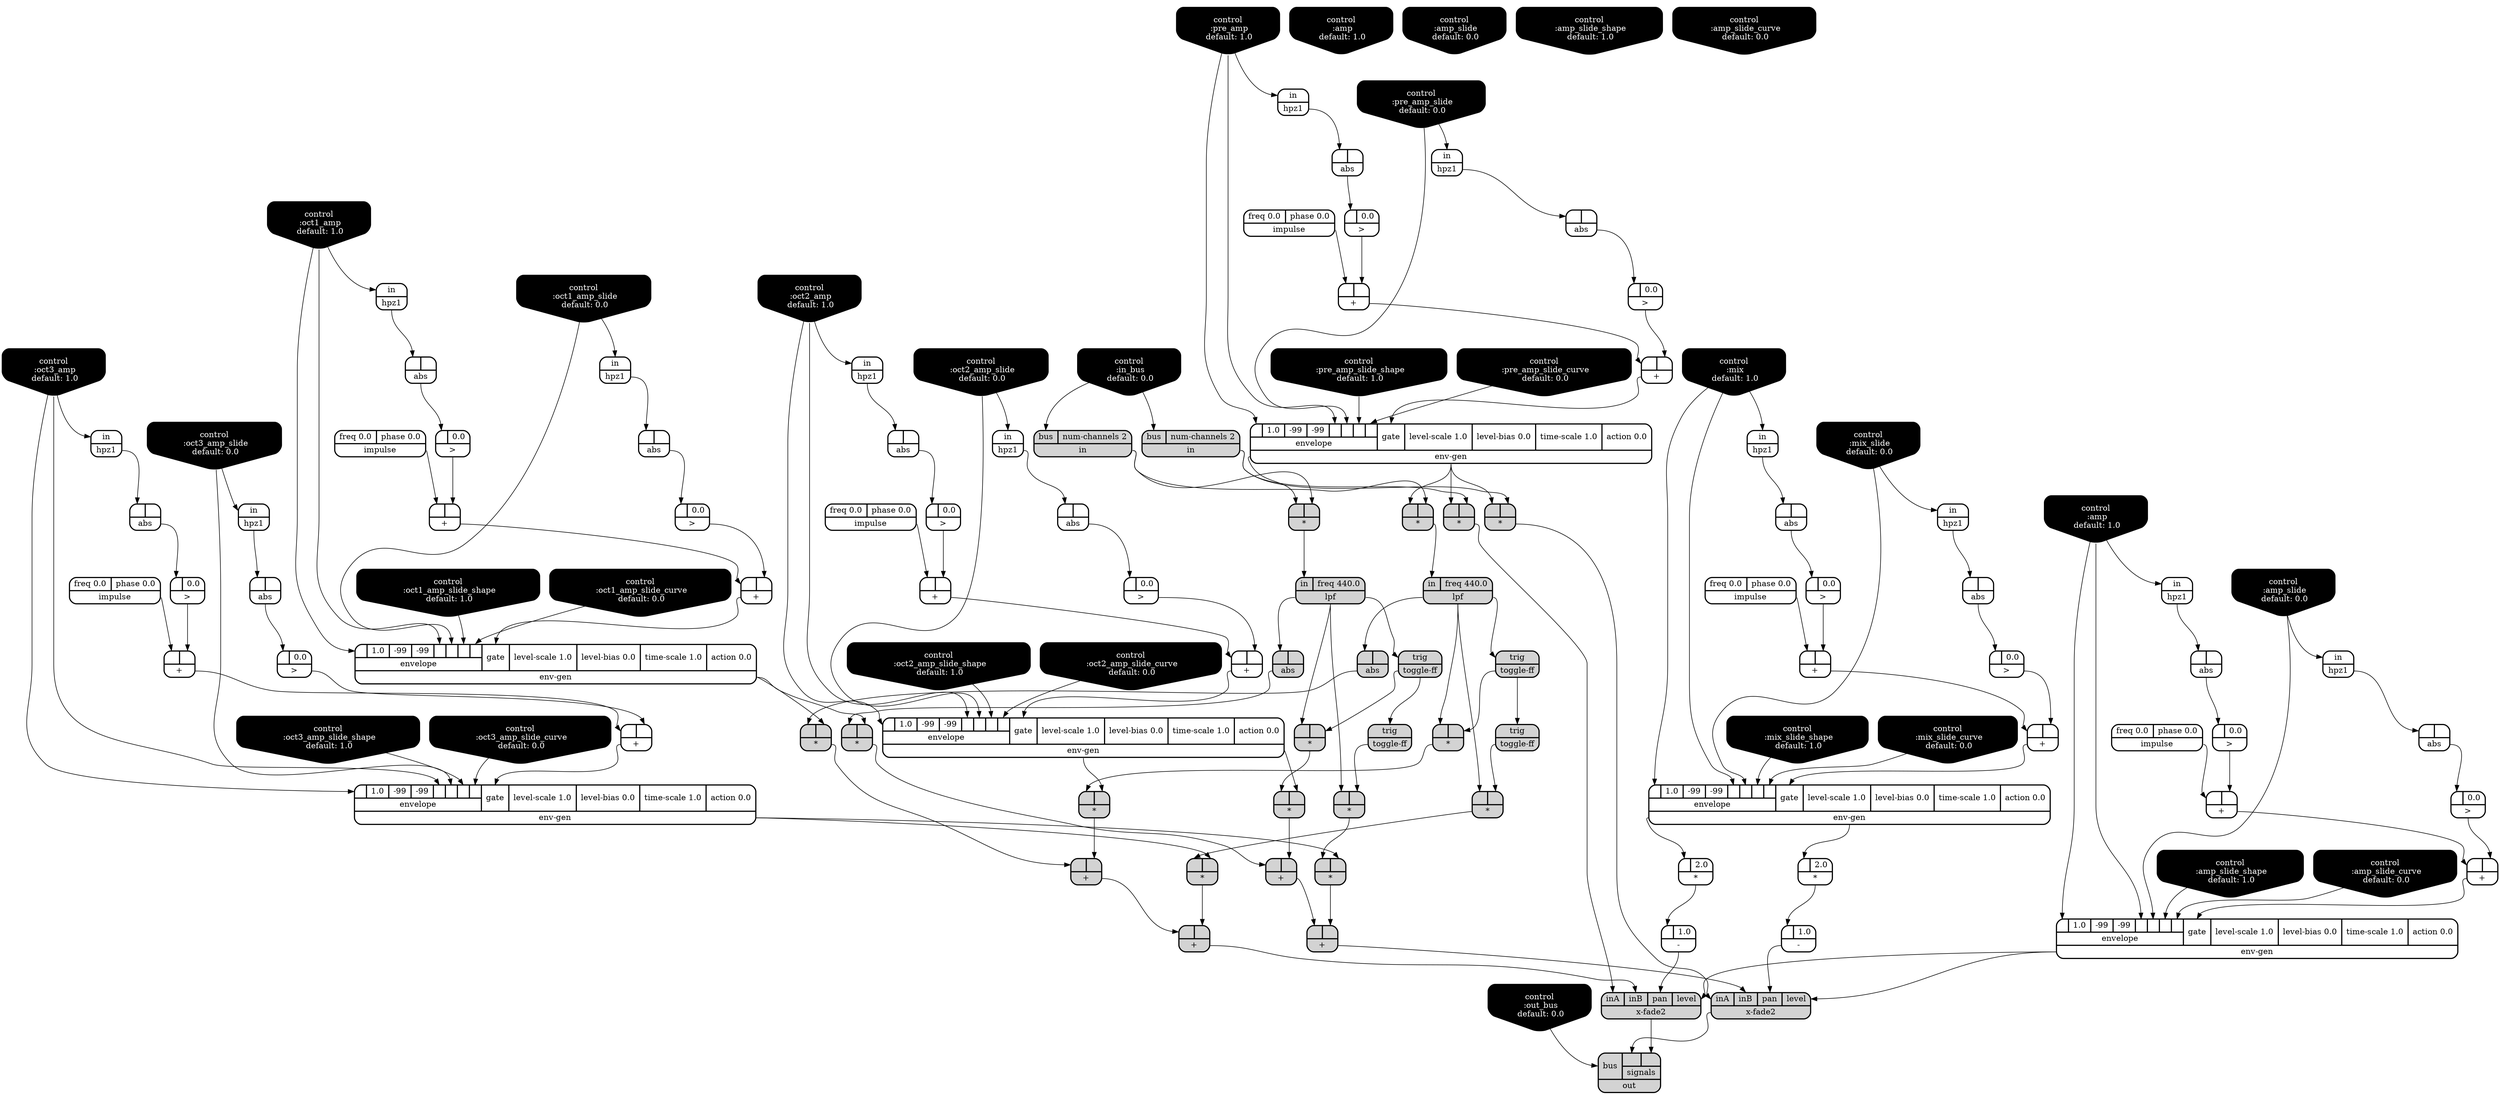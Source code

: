 digraph synthdef {
59 [label = "{{ <a> |<b> } |<__UG_NAME__>* }" style="filled, bold, rounded"  shape=record rankdir=LR];
63 [label = "{{ <a> |<b> } |<__UG_NAME__>* }" style="filled, bold, rounded"  shape=record rankdir=LR];
64 [label = "{{ <a> |<b> } |<__UG_NAME__>* }" style="filled, bold, rounded"  shape=record rankdir=LR];
76 [label = "{{ <a> |<b> } |<__UG_NAME__>* }" style="filled, bold, rounded"  shape=record rankdir=LR];
78 [label = "{{ <a> |<b> } |<__UG_NAME__>* }" style="filled, bold, rounded"  shape=record rankdir=LR];
79 [label = "{{ <a> |<b> } |<__UG_NAME__>* }" style="filled, bold, rounded"  shape=record rankdir=LR];
82 [label = "{{ <a> |<b> } |<__UG_NAME__>* }" style="filled, bold, rounded"  shape=record rankdir=LR];
93 [label = "{{ <a> |<b> } |<__UG_NAME__>* }" style="filled, bold, rounded"  shape=record rankdir=LR];
101 [label = "{{ <a> |<b> 2.0} |<__UG_NAME__>* }" style="bold, rounded" shape=record rankdir=LR];
112 [label = "{{ <a> |<b> } |<__UG_NAME__>* }" style="filled, bold, rounded"  shape=record rankdir=LR];
114 [label = "{{ <a> |<b> } |<__UG_NAME__>* }" style="filled, bold, rounded"  shape=record rankdir=LR];
115 [label = "{{ <a> |<b> } |<__UG_NAME__>* }" style="filled, bold, rounded"  shape=record rankdir=LR];
116 [label = "{{ <a> |<b> } |<__UG_NAME__>* }" style="filled, bold, rounded"  shape=record rankdir=LR];
118 [label = "{{ <a> |<b> } |<__UG_NAME__>* }" style="filled, bold, rounded"  shape=record rankdir=LR];
119 [label = "{{ <a> |<b> } |<__UG_NAME__>* }" style="filled, bold, rounded"  shape=record rankdir=LR];
121 [label = "{{ <a> |<b> 2.0} |<__UG_NAME__>* }" style="bold, rounded" shape=record rankdir=LR];
35 [label = "{{ <a> |<b> } |<__UG_NAME__>+ }" style="bold, rounded" shape=record rankdir=LR];
40 [label = "{{ <a> |<b> } |<__UG_NAME__>+ }" style="bold, rounded" shape=record rankdir=LR];
44 [label = "{{ <a> |<b> } |<__UG_NAME__>+ }" style="bold, rounded" shape=record rankdir=LR];
57 [label = "{{ <a> |<b> } |<__UG_NAME__>+ }" style="bold, rounded" shape=record rankdir=LR];
70 [label = "{{ <a> |<b> } |<__UG_NAME__>+ }" style="bold, rounded" shape=record rankdir=LR];
74 [label = "{{ <a> |<b> } |<__UG_NAME__>+ }" style="bold, rounded" shape=record rankdir=LR];
80 [label = "{{ <a> |<b> } |<__UG_NAME__>+ }" style="filled, bold, rounded"  shape=record rankdir=LR];
87 [label = "{{ <a> |<b> } |<__UG_NAME__>+ }" style="bold, rounded" shape=record rankdir=LR];
91 [label = "{{ <a> |<b> } |<__UG_NAME__>+ }" style="bold, rounded" shape=record rankdir=LR];
94 [label = "{{ <a> |<b> } |<__UG_NAME__>+ }" style="filled, bold, rounded"  shape=record rankdir=LR];
98 [label = "{{ <a> |<b> } |<__UG_NAME__>+ }" style="bold, rounded" shape=record rankdir=LR];
99 [label = "{{ <a> |<b> } |<__UG_NAME__>+ }" style="bold, rounded" shape=record rankdir=LR];
105 [label = "{{ <a> |<b> } |<__UG_NAME__>+ }" style="bold, rounded" shape=record rankdir=LR];
109 [label = "{{ <a> |<b> } |<__UG_NAME__>+ }" style="bold, rounded" shape=record rankdir=LR];
117 [label = "{{ <a> |<b> } |<__UG_NAME__>+ }" style="filled, bold, rounded"  shape=record rankdir=LR];
120 [label = "{{ <a> |<b> } |<__UG_NAME__>+ }" style="filled, bold, rounded"  shape=record rankdir=LR];
102 [label = "{{ <a> |<b> 1.0} |<__UG_NAME__>- }" style="bold, rounded" shape=record rankdir=LR];
122 [label = "{{ <a> |<b> 1.0} |<__UG_NAME__>- }" style="bold, rounded" shape=record rankdir=LR];
34 [label = "{{ <a> |<b> 0.0} |<__UG_NAME__>\> }" style="bold, rounded" shape=record rankdir=LR];
39 [label = "{{ <a> |<b> 0.0} |<__UG_NAME__>\> }" style="bold, rounded" shape=record rankdir=LR];
43 [label = "{{ <a> |<b> 0.0} |<__UG_NAME__>\> }" style="bold, rounded" shape=record rankdir=LR];
50 [label = "{{ <a> |<b> 0.0} |<__UG_NAME__>\> }" style="bold, rounded" shape=record rankdir=LR];
56 [label = "{{ <a> |<b> 0.0} |<__UG_NAME__>\> }" style="bold, rounded" shape=record rankdir=LR];
69 [label = "{{ <a> |<b> 0.0} |<__UG_NAME__>\> }" style="bold, rounded" shape=record rankdir=LR];
73 [label = "{{ <a> |<b> 0.0} |<__UG_NAME__>\> }" style="bold, rounded" shape=record rankdir=LR];
86 [label = "{{ <a> |<b> 0.0} |<__UG_NAME__>\> }" style="bold, rounded" shape=record rankdir=LR];
90 [label = "{{ <a> |<b> 0.0} |<__UG_NAME__>\> }" style="bold, rounded" shape=record rankdir=LR];
97 [label = "{{ <a> |<b> 0.0} |<__UG_NAME__>\> }" style="bold, rounded" shape=record rankdir=LR];
104 [label = "{{ <a> |<b> 0.0} |<__UG_NAME__>\> }" style="bold, rounded" shape=record rankdir=LR];
108 [label = "{{ <a> |<b> 0.0} |<__UG_NAME__>\> }" style="bold, rounded" shape=record rankdir=LR];
33 [label = "{{ <a> |<b> } |<__UG_NAME__>abs }" style="bold, rounded" shape=record rankdir=LR];
38 [label = "{{ <a> |<b> } |<__UG_NAME__>abs }" style="bold, rounded" shape=record rankdir=LR];
42 [label = "{{ <a> |<b> } |<__UG_NAME__>abs }" style="bold, rounded" shape=record rankdir=LR];
49 [label = "{{ <a> |<b> } |<__UG_NAME__>abs }" style="bold, rounded" shape=record rankdir=LR];
55 [label = "{{ <a> |<b> } |<__UG_NAME__>abs }" style="bold, rounded" shape=record rankdir=LR];
66 [label = "{{ <a> |<b> } |<__UG_NAME__>abs }" style="filled, bold, rounded"  shape=record rankdir=LR];
68 [label = "{{ <a> |<b> } |<__UG_NAME__>abs }" style="bold, rounded" shape=record rankdir=LR];
72 [label = "{{ <a> |<b> } |<__UG_NAME__>abs }" style="bold, rounded" shape=record rankdir=LR];
85 [label = "{{ <a> |<b> } |<__UG_NAME__>abs }" style="bold, rounded" shape=record rankdir=LR];
89 [label = "{{ <a> |<b> } |<__UG_NAME__>abs }" style="bold, rounded" shape=record rankdir=LR];
96 [label = "{{ <a> |<b> } |<__UG_NAME__>abs }" style="bold, rounded" shape=record rankdir=LR];
103 [label = "{{ <a> |<b> } |<__UG_NAME__>abs }" style="bold, rounded" shape=record rankdir=LR];
107 [label = "{{ <a> |<b> } |<__UG_NAME__>abs }" style="bold, rounded" shape=record rankdir=LR];
113 [label = "{{ <a> |<b> } |<__UG_NAME__>abs }" style="filled, bold, rounded"  shape=record rankdir=LR];
0 [label = "control
 :amp
 default: 1.0" shape=invhouse style="rounded, filled, bold" fillcolor=black fontcolor=white ]; 
1 [label = "control
 :amp_slide
 default: 0.0" shape=invhouse style="rounded, filled, bold" fillcolor=black fontcolor=white ]; 
2 [label = "control
 :amp_slide_shape
 default: 1.0" shape=invhouse style="rounded, filled, bold" fillcolor=black fontcolor=white ]; 
3 [label = "control
 :amp_slide_curve
 default: 0.0" shape=invhouse style="rounded, filled, bold" fillcolor=black fontcolor=white ]; 
4 [label = "control
 :mix
 default: 1.0" shape=invhouse style="rounded, filled, bold" fillcolor=black fontcolor=white ]; 
5 [label = "control
 :mix_slide
 default: 0.0" shape=invhouse style="rounded, filled, bold" fillcolor=black fontcolor=white ]; 
6 [label = "control
 :mix_slide_shape
 default: 1.0" shape=invhouse style="rounded, filled, bold" fillcolor=black fontcolor=white ]; 
7 [label = "control
 :mix_slide_curve
 default: 0.0" shape=invhouse style="rounded, filled, bold" fillcolor=black fontcolor=white ]; 
8 [label = "control
 :pre_amp
 default: 1.0" shape=invhouse style="rounded, filled, bold" fillcolor=black fontcolor=white ]; 
9 [label = "control
 :pre_amp_slide
 default: 0.0" shape=invhouse style="rounded, filled, bold" fillcolor=black fontcolor=white ]; 
10 [label = "control
 :pre_amp_slide_shape
 default: 1.0" shape=invhouse style="rounded, filled, bold" fillcolor=black fontcolor=white ]; 
11 [label = "control
 :pre_amp_slide_curve
 default: 0.0" shape=invhouse style="rounded, filled, bold" fillcolor=black fontcolor=white ]; 
12 [label = "control
 :amp
 default: 1.0" shape=invhouse style="rounded, filled, bold" fillcolor=black fontcolor=white ]; 
13 [label = "control
 :amp_slide
 default: 0.0" shape=invhouse style="rounded, filled, bold" fillcolor=black fontcolor=white ]; 
14 [label = "control
 :amp_slide_shape
 default: 1.0" shape=invhouse style="rounded, filled, bold" fillcolor=black fontcolor=white ]; 
15 [label = "control
 :amp_slide_curve
 default: 0.0" shape=invhouse style="rounded, filled, bold" fillcolor=black fontcolor=white ]; 
16 [label = "control
 :oct1_amp
 default: 1.0" shape=invhouse style="rounded, filled, bold" fillcolor=black fontcolor=white ]; 
17 [label = "control
 :oct1_amp_slide
 default: 0.0" shape=invhouse style="rounded, filled, bold" fillcolor=black fontcolor=white ]; 
18 [label = "control
 :oct1_amp_slide_shape
 default: 1.0" shape=invhouse style="rounded, filled, bold" fillcolor=black fontcolor=white ]; 
19 [label = "control
 :oct1_amp_slide_curve
 default: 0.0" shape=invhouse style="rounded, filled, bold" fillcolor=black fontcolor=white ]; 
20 [label = "control
 :oct2_amp
 default: 1.0" shape=invhouse style="rounded, filled, bold" fillcolor=black fontcolor=white ]; 
21 [label = "control
 :oct2_amp_slide
 default: 0.0" shape=invhouse style="rounded, filled, bold" fillcolor=black fontcolor=white ]; 
22 [label = "control
 :oct2_amp_slide_shape
 default: 1.0" shape=invhouse style="rounded, filled, bold" fillcolor=black fontcolor=white ]; 
23 [label = "control
 :oct2_amp_slide_curve
 default: 0.0" shape=invhouse style="rounded, filled, bold" fillcolor=black fontcolor=white ]; 
24 [label = "control
 :oct3_amp
 default: 1.0" shape=invhouse style="rounded, filled, bold" fillcolor=black fontcolor=white ]; 
25 [label = "control
 :oct3_amp_slide
 default: 0.0" shape=invhouse style="rounded, filled, bold" fillcolor=black fontcolor=white ]; 
26 [label = "control
 :oct3_amp_slide_shape
 default: 1.0" shape=invhouse style="rounded, filled, bold" fillcolor=black fontcolor=white ]; 
27 [label = "control
 :oct3_amp_slide_curve
 default: 0.0" shape=invhouse style="rounded, filled, bold" fillcolor=black fontcolor=white ]; 
28 [label = "control
 :in_bus
 default: 0.0" shape=invhouse style="rounded, filled, bold" fillcolor=black fontcolor=white ]; 
29 [label = "control
 :out_bus
 default: 0.0" shape=invhouse style="rounded, filled, bold" fillcolor=black fontcolor=white ]; 
45 [label = "{{ {{<envelope___control___0>|1.0|-99|-99|<envelope___control___4>|<envelope___control___5>|<envelope___control___6>|<envelope___control___7>}|envelope}|<gate> gate|<level____scale> level-scale 1.0|<level____bias> level-bias 0.0|<time____scale> time-scale 1.0|<action> action 0.0} |<__UG_NAME__>env-gen }" style="bold, rounded" shape=record rankdir=LR];
58 [label = "{{ {{<envelope___control___0>|1.0|-99|-99|<envelope___control___4>|<envelope___control___5>|<envelope___control___6>|<envelope___control___7>}|envelope}|<gate> gate|<level____scale> level-scale 1.0|<level____bias> level-bias 0.0|<time____scale> time-scale 1.0|<action> action 0.0} |<__UG_NAME__>env-gen }" style="bold, rounded" shape=record rankdir=LR];
75 [label = "{{ {{<envelope___control___0>|1.0|-99|-99|<envelope___control___4>|<envelope___control___5>|<envelope___control___6>|<envelope___control___7>}|envelope}|<gate> gate|<level____scale> level-scale 1.0|<level____bias> level-bias 0.0|<time____scale> time-scale 1.0|<action> action 0.0} |<__UG_NAME__>env-gen }" style="bold, rounded" shape=record rankdir=LR];
92 [label = "{{ {{<envelope___control___0>|1.0|-99|-99|<envelope___control___4>|<envelope___control___5>|<envelope___control___6>|<envelope___control___7>}|envelope}|<gate> gate|<level____scale> level-scale 1.0|<level____bias> level-bias 0.0|<time____scale> time-scale 1.0|<action> action 0.0} |<__UG_NAME__>env-gen }" style="bold, rounded" shape=record rankdir=LR];
100 [label = "{{ {{<envelope___control___0>|1.0|-99|-99|<envelope___control___4>|<envelope___control___5>|<envelope___control___6>|<envelope___control___7>}|envelope}|<gate> gate|<level____scale> level-scale 1.0|<level____bias> level-bias 0.0|<time____scale> time-scale 1.0|<action> action 0.0} |<__UG_NAME__>env-gen }" style="bold, rounded" shape=record rankdir=LR];
110 [label = "{{ {{<envelope___control___0>|1.0|-99|-99|<envelope___control___4>|<envelope___control___5>|<envelope___control___6>|<envelope___control___7>}|envelope}|<gate> gate|<level____scale> level-scale 1.0|<level____bias> level-bias 0.0|<time____scale> time-scale 1.0|<action> action 0.0} |<__UG_NAME__>env-gen }" style="bold, rounded" shape=record rankdir=LR];
32 [label = "{{ <in> in} |<__UG_NAME__>hpz1 }" style="bold, rounded" shape=record rankdir=LR];
37 [label = "{{ <in> in} |<__UG_NAME__>hpz1 }" style="bold, rounded" shape=record rankdir=LR];
41 [label = "{{ <in> in} |<__UG_NAME__>hpz1 }" style="bold, rounded" shape=record rankdir=LR];
46 [label = "{{ <in> in} |<__UG_NAME__>hpz1 }" style="bold, rounded" shape=record rankdir=LR];
48 [label = "{{ <in> in} |<__UG_NAME__>hpz1 }" style="bold, rounded" shape=record rankdir=LR];
54 [label = "{{ <in> in} |<__UG_NAME__>hpz1 }" style="bold, rounded" shape=record rankdir=LR];
67 [label = "{{ <in> in} |<__UG_NAME__>hpz1 }" style="bold, rounded" shape=record rankdir=LR];
71 [label = "{{ <in> in} |<__UG_NAME__>hpz1 }" style="bold, rounded" shape=record rankdir=LR];
84 [label = "{{ <in> in} |<__UG_NAME__>hpz1 }" style="bold, rounded" shape=record rankdir=LR];
88 [label = "{{ <in> in} |<__UG_NAME__>hpz1 }" style="bold, rounded" shape=record rankdir=LR];
95 [label = "{{ <in> in} |<__UG_NAME__>hpz1 }" style="bold, rounded" shape=record rankdir=LR];
106 [label = "{{ <in> in} |<__UG_NAME__>hpz1 }" style="bold, rounded" shape=record rankdir=LR];
30 [label = "{{ <freq> freq 0.0|<phase> phase 0.0} |<__UG_NAME__>impulse }" style="bold, rounded" shape=record rankdir=LR];
31 [label = "{{ <freq> freq 0.0|<phase> phase 0.0} |<__UG_NAME__>impulse }" style="bold, rounded" shape=record rankdir=LR];
36 [label = "{{ <freq> freq 0.0|<phase> phase 0.0} |<__UG_NAME__>impulse }" style="bold, rounded" shape=record rankdir=LR];
47 [label = "{{ <freq> freq 0.0|<phase> phase 0.0} |<__UG_NAME__>impulse }" style="bold, rounded" shape=record rankdir=LR];
53 [label = "{{ <freq> freq 0.0|<phase> phase 0.0} |<__UG_NAME__>impulse }" style="bold, rounded" shape=record rankdir=LR];
83 [label = "{{ <freq> freq 0.0|<phase> phase 0.0} |<__UG_NAME__>impulse }" style="bold, rounded" shape=record rankdir=LR];
51 [label = "{{ <bus> bus|<num____channels> num-channels 2} |<__UG_NAME__>in }" style="filled, bold, rounded"  shape=record rankdir=LR];
52 [label = "{{ <bus> bus|<num____channels> num-channels 2} |<__UG_NAME__>in }" style="filled, bold, rounded"  shape=record rankdir=LR];
60 [label = "{{ <in> in|<freq> freq 440.0} |<__UG_NAME__>lpf }" style="filled, bold, rounded"  shape=record rankdir=LR];
65 [label = "{{ <in> in|<freq> freq 440.0} |<__UG_NAME__>lpf }" style="filled, bold, rounded"  shape=record rankdir=LR];
124 [label = "{{ <bus> bus|{{<signals___x____fade2___0>|<signals___x____fade2___1>}|signals}} |<__UG_NAME__>out }" style="filled, bold, rounded"  shape=record rankdir=LR];
61 [label = "{{ <trig> trig} |<__UG_NAME__>toggle-ff }" style="filled, bold, rounded"  shape=record rankdir=LR];
62 [label = "{{ <trig> trig} |<__UG_NAME__>toggle-ff }" style="filled, bold, rounded"  shape=record rankdir=LR];
77 [label = "{{ <trig> trig} |<__UG_NAME__>toggle-ff }" style="filled, bold, rounded"  shape=record rankdir=LR];
81 [label = "{{ <trig> trig} |<__UG_NAME__>toggle-ff }" style="filled, bold, rounded"  shape=record rankdir=LR];
111 [label = "{{ <ina> inA|<inb> inB|<pan> pan|<level> level} |<__UG_NAME__>x-fade2 }" style="filled, bold, rounded"  shape=record rankdir=LR];
123 [label = "{{ <ina> inA|<inb> inB|<pan> pan|<level> level} |<__UG_NAME__>x-fade2 }" style="filled, bold, rounded"  shape=record rankdir=LR];

51:__UG_NAME__ -> 59:b ;
58:__UG_NAME__ -> 59:a ;
52:__UG_NAME__ -> 63:b ;
58:__UG_NAME__ -> 63:a ;
51:__UG_NAME__ -> 64:b ;
58:__UG_NAME__ -> 64:a ;
75:__UG_NAME__ -> 76:b ;
66:__UG_NAME__ -> 76:a ;
77:__UG_NAME__ -> 78:b ;
65:__UG_NAME__ -> 78:a ;
45:__UG_NAME__ -> 79:b ;
78:__UG_NAME__ -> 79:a ;
81:__UG_NAME__ -> 82:b ;
65:__UG_NAME__ -> 82:a ;
92:__UG_NAME__ -> 93:b ;
82:__UG_NAME__ -> 93:a ;
100:__UG_NAME__ -> 101:a ;
52:__UG_NAME__ -> 112:b ;
58:__UG_NAME__ -> 112:a ;
75:__UG_NAME__ -> 114:b ;
113:__UG_NAME__ -> 114:a ;
61:__UG_NAME__ -> 115:b ;
60:__UG_NAME__ -> 115:a ;
45:__UG_NAME__ -> 116:b ;
115:__UG_NAME__ -> 116:a ;
62:__UG_NAME__ -> 118:b ;
60:__UG_NAME__ -> 118:a ;
92:__UG_NAME__ -> 119:b ;
118:__UG_NAME__ -> 119:a ;
100:__UG_NAME__ -> 121:a ;
34:__UG_NAME__ -> 35:b ;
31:__UG_NAME__ -> 35:a ;
39:__UG_NAME__ -> 40:b ;
36:__UG_NAME__ -> 40:a ;
43:__UG_NAME__ -> 44:b ;
40:__UG_NAME__ -> 44:a ;
56:__UG_NAME__ -> 57:b ;
35:__UG_NAME__ -> 57:a ;
69:__UG_NAME__ -> 70:b ;
30:__UG_NAME__ -> 70:a ;
73:__UG_NAME__ -> 74:b ;
70:__UG_NAME__ -> 74:a ;
79:__UG_NAME__ -> 80:b ;
76:__UG_NAME__ -> 80:a ;
86:__UG_NAME__ -> 87:b ;
83:__UG_NAME__ -> 87:a ;
90:__UG_NAME__ -> 91:b ;
87:__UG_NAME__ -> 91:a ;
93:__UG_NAME__ -> 94:b ;
80:__UG_NAME__ -> 94:a ;
97:__UG_NAME__ -> 98:b ;
47:__UG_NAME__ -> 98:a ;
50:__UG_NAME__ -> 99:b ;
98:__UG_NAME__ -> 99:a ;
104:__UG_NAME__ -> 105:b ;
53:__UG_NAME__ -> 105:a ;
108:__UG_NAME__ -> 109:b ;
105:__UG_NAME__ -> 109:a ;
116:__UG_NAME__ -> 117:b ;
114:__UG_NAME__ -> 117:a ;
119:__UG_NAME__ -> 120:b ;
117:__UG_NAME__ -> 120:a ;
101:__UG_NAME__ -> 102:a ;
121:__UG_NAME__ -> 122:a ;
33:__UG_NAME__ -> 34:a ;
38:__UG_NAME__ -> 39:a ;
42:__UG_NAME__ -> 43:a ;
49:__UG_NAME__ -> 50:a ;
55:__UG_NAME__ -> 56:a ;
68:__UG_NAME__ -> 69:a ;
72:__UG_NAME__ -> 73:a ;
85:__UG_NAME__ -> 86:a ;
89:__UG_NAME__ -> 90:a ;
96:__UG_NAME__ -> 97:a ;
103:__UG_NAME__ -> 104:a ;
107:__UG_NAME__ -> 108:a ;
32:__UG_NAME__ -> 33:a ;
37:__UG_NAME__ -> 38:a ;
41:__UG_NAME__ -> 42:a ;
48:__UG_NAME__ -> 49:a ;
54:__UG_NAME__ -> 55:a ;
65:__UG_NAME__ -> 66:a ;
67:__UG_NAME__ -> 68:a ;
71:__UG_NAME__ -> 72:a ;
84:__UG_NAME__ -> 85:a ;
88:__UG_NAME__ -> 89:a ;
95:__UG_NAME__ -> 96:a ;
46:__UG_NAME__ -> 103:a ;
106:__UG_NAME__ -> 107:a ;
60:__UG_NAME__ -> 113:a ;
44:__UG_NAME__ -> 45:gate ;
20:__UG_NAME__ -> 45:envelope___control___0 ;
20:__UG_NAME__ -> 45:envelope___control___4 ;
21:__UG_NAME__ -> 45:envelope___control___5 ;
22:__UG_NAME__ -> 45:envelope___control___6 ;
23:__UG_NAME__ -> 45:envelope___control___7 ;
57:__UG_NAME__ -> 58:gate ;
8:__UG_NAME__ -> 58:envelope___control___0 ;
8:__UG_NAME__ -> 58:envelope___control___4 ;
9:__UG_NAME__ -> 58:envelope___control___5 ;
10:__UG_NAME__ -> 58:envelope___control___6 ;
11:__UG_NAME__ -> 58:envelope___control___7 ;
74:__UG_NAME__ -> 75:gate ;
16:__UG_NAME__ -> 75:envelope___control___0 ;
16:__UG_NAME__ -> 75:envelope___control___4 ;
17:__UG_NAME__ -> 75:envelope___control___5 ;
18:__UG_NAME__ -> 75:envelope___control___6 ;
19:__UG_NAME__ -> 75:envelope___control___7 ;
91:__UG_NAME__ -> 92:gate ;
24:__UG_NAME__ -> 92:envelope___control___0 ;
24:__UG_NAME__ -> 92:envelope___control___4 ;
25:__UG_NAME__ -> 92:envelope___control___5 ;
26:__UG_NAME__ -> 92:envelope___control___6 ;
27:__UG_NAME__ -> 92:envelope___control___7 ;
99:__UG_NAME__ -> 100:gate ;
4:__UG_NAME__ -> 100:envelope___control___0 ;
4:__UG_NAME__ -> 100:envelope___control___4 ;
5:__UG_NAME__ -> 100:envelope___control___5 ;
6:__UG_NAME__ -> 100:envelope___control___6 ;
7:__UG_NAME__ -> 100:envelope___control___7 ;
109:__UG_NAME__ -> 110:gate ;
0:__UG_NAME__ -> 110:envelope___control___0 ;
0:__UG_NAME__ -> 110:envelope___control___4 ;
1:__UG_NAME__ -> 110:envelope___control___5 ;
2:__UG_NAME__ -> 110:envelope___control___6 ;
3:__UG_NAME__ -> 110:envelope___control___7 ;
8:__UG_NAME__ -> 32:in ;
20:__UG_NAME__ -> 37:in ;
21:__UG_NAME__ -> 41:in ;
0:__UG_NAME__ -> 46:in ;
5:__UG_NAME__ -> 48:in ;
9:__UG_NAME__ -> 54:in ;
16:__UG_NAME__ -> 67:in ;
17:__UG_NAME__ -> 71:in ;
24:__UG_NAME__ -> 84:in ;
25:__UG_NAME__ -> 88:in ;
4:__UG_NAME__ -> 95:in ;
1:__UG_NAME__ -> 106:in ;
28:__UG_NAME__ -> 51:bus ;
28:__UG_NAME__ -> 52:bus ;
59:__UG_NAME__ -> 60:in ;
64:__UG_NAME__ -> 65:in ;
123:__UG_NAME__ -> 124:signals___x____fade2___0 ;
111:__UG_NAME__ -> 124:signals___x____fade2___1 ;
29:__UG_NAME__ -> 124:bus ;
60:__UG_NAME__ -> 61:trig ;
61:__UG_NAME__ -> 62:trig ;
65:__UG_NAME__ -> 77:trig ;
77:__UG_NAME__ -> 81:trig ;
110:__UG_NAME__ -> 111:level ;
102:__UG_NAME__ -> 111:pan ;
94:__UG_NAME__ -> 111:inb ;
63:__UG_NAME__ -> 111:ina ;
110:__UG_NAME__ -> 123:level ;
122:__UG_NAME__ -> 123:pan ;
120:__UG_NAME__ -> 123:inb ;
112:__UG_NAME__ -> 123:ina ;

}